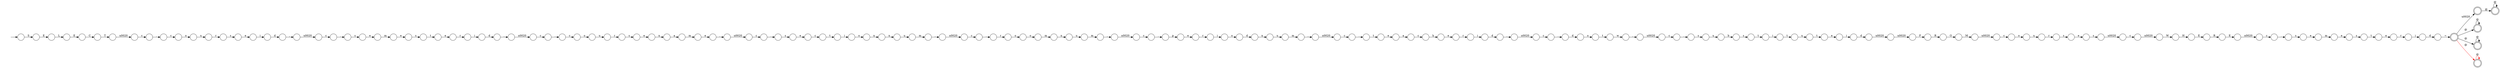 digraph Automaton {
  rankdir = LR;
  0 [shape=circle,label=""];
  0 -> 32 [label="i"]
  1 [shape=circle,label=""];
  1 -> 88 [label="a"]
  2 [shape=circle,label=""];
  2 -> 42 [label="."]
  3 [shape=circle,label=""];
  3 -> 71 [label="i"]
  4 [shape=circle,label=""];
  4 -> 41 [label="o"]
  5 [shape=circle,label=""];
  5 -> 66 [label="i"]
  6 [shape=circle,label=""];
  6 -> 137 [label="t"]
  7 [shape=circle,label=""];
  7 -> 115 [label="o"]
  8 [shape=circle,label=""];
  8 -> 94 [label="r"]
  9 [shape=circle,label=""];
  9 -> 147 [label="."]
  10 [shape=circle,label=""];
  10 -> 95 [label="e"]
  11 [shape=circle,label=""];
  11 -> 140 [label="\u0020"]
  12 [shape=circle,label=""];
  12 -> 96 [label="a"]
  13 [shape=circle,label=""];
  13 -> 84 [label="T"]
  14 [shape=circle,label=""];
  14 -> 16 [label="r"]
  15 [shape=circle,label=""];
  15 -> 93 [label="o"]
  16 [shape=circle,label=""];
  16 -> 15 [label="i"]
  17 [shape=circle,label=""];
  17 -> 43 [label="u"]
  18 [shape=circle,label=""];
  18 -> 149 [label=","]
  19 [shape=circle,label=""];
  19 -> 90 [label="."]
  20 [shape=circle,label=""];
  20 -> 19 [label="c"]
  21 [shape=circle,label=""];
  21 -> 0 [label="e"]
  22 [shape=circle,label=""];
  22 -> 123 [label="u"]
  23 [shape=circle,label=""];
  23 -> 136 [label="u"]
  24 [shape=circle,label=""];
  24 -> 159 [label="s"]
  25 [shape=circle,label=""];
  25 -> 85 [label=","]
  26 [shape=circle,label=""];
  26 -> 139 [label=","]
  27 [shape=circle,label=""];
  27 -> 11 [label="\u0020"]
  28 [shape=circle,label=""];
  28 -> 18 [label="m"]
  29 [shape=circle,label=""];
  29 -> 35 [label="R"]
  30 [shape=circle,label=""];
  30 -> 124 [label="b"]
  31 [shape=circle,label=""];
  31 -> 103 [label="h"]
  32 [shape=circle,label=""];
  32 -> 126 [label="d"]
  33 [shape=doublecircle,label=""];
  33 -> 33 [label="@"]
  34 [shape=circle,label=""];
  34 -> 128 [label="t"]
  35 [shape=circle,label=""];
  35 -> 113 [label="E"]
  36 [shape=circle,label=""];
  36 -> 45 [label="M"]
  37 [shape=circle,label=""];
  37 -> 160 [label="\u0020"]
  38 [shape=circle,label=""];
  38 -> 152 [label="c"]
  39 [shape=circle,label=""];
  39 -> 102 [label="n"]
  40 [shape=circle,label=""];
  40 -> 83 [label="r"]
  41 [shape=circle,label=""];
  41 -> 161 [label="u"]
  42 [shape=circle,label=""];
  42 -> 117 [label="s"]
  43 [shape=circle,label=""];
  43 -> 26 [label="m"]
  44 [shape=circle,label=""];
  44 -> 34 [label="."]
  45 [shape=circle,label=""];
  45 -> 121 [label="\u0020"]
  46 [shape=circle,label=""];
  46 -> 52 [label="r"]
  47 [shape=circle,label=""];
  47 -> 125 [label="m"]
  48 [shape=circle,label=""];
  48 -> 14 [label="e"]
  49 [shape=circle,label=""];
  49 -> 22 [label="t"]
  50 [shape=circle,label=""];
  50 -> 73 [label="d"]
  51 [shape=circle,label=""];
  51 -> 63 [label="c"]
  52 [shape=circle,label=""];
  52 -> 69 [label="o"]
  53 [shape=circle,label=""];
  53 -> 7 [label="i"]
  54 [shape=doublecircle,label=""];
  54 -> 33 [label="@"]
  55 [shape=circle,label=""];
  55 -> 92 [label="c"]
  56 [shape=circle,label=""];
  56 -> 134 [label="s"]
  57 [shape=circle,label=""];
  57 -> 130 [label="m"]
  58 [shape=circle,label=""];
  58 -> 155 [label="n"]
  59 [shape=circle,label=""];
  59 -> 144 [label="r"]
  60 [shape=circle,label=""];
  60 -> 119 [label="c"]
  61 [shape=circle,label=""];
  initial [shape=plaintext,label=""];
  initial -> 61
  61 -> 145 [label="S"]
  62 [shape=circle,label=""];
  62 -> 86 [label="t"]
  63 [shape=circle,label=""];
  63 -> 46 [label="."]
  64 [shape=doublecircle,label=""];
  64 -> 64 [label="@"]
  65 [shape=circle,label=""];
  65 -> 62 [label="s"]
  66 [shape=circle,label=""];
  66 -> 81 [label="d"]
  67 [shape=circle,label=""];
  67 -> 13 [label="C"]
  68 [shape=circle,label=""];
  68 -> 2 [label="c"]
  69 [shape=circle,label=""];
  69 -> 106 [label="o"]
  70 [shape=circle,label=""];
  70 -> 79 [label="c"]
  71 [shape=circle,label=""];
  71 -> 27 [label="d"]
  72 [shape=doublecircle,label=""];
  72 -> 72 [label="@"]
  73 [shape=circle,label=""];
  73 -> 112 [label="="]
  74 [shape=circle,label=""];
  74 -> 143 [label="o"]
  75 [shape=circle,label=""];
  75 -> 120 [label="s"]
  76 [shape=circle,label=""];
  76 -> 30 [label="u"]
  77 [shape=circle,label=""];
  77 -> 127 [label=","]
  78 [shape=circle,label=""];
  78 -> 97 [label="s"]
  79 [shape=circle,label=""];
  79 -> 138 [label="."]
  80 [shape=circle,label=""];
  80 -> 65 [label="e"]
  81 [shape=circle,label=""];
  81 -> 158 [label=","]
  82 [shape=circle,label=""];
  82 -> 4 [label="c"]
  83 [shape=circle,label=""];
  83 -> 50 [label="i"]
  84 [shape=circle,label=""];
  84 -> 153 [label="\u0020"]
  85 [shape=circle,label=""];
  85 -> 100 [label="\u0020"]
  86 [shape=circle,label=""];
  86 -> 40 [label="e"]
  87 [shape=circle,label=""];
  87 -> 75 [label="e"]
  88 [shape=circle,label=""];
  88 -> 31 [label="c"]
  89 [shape=circle,label=""];
  89 -> 80 [label="m"]
  90 [shape=circle,label=""];
  90 -> 76 [label="s"]
  91 [shape=circle,label=""];
  91 -> 77 [label="w"]
  92 [shape=circle,label=""];
  92 -> 132 [label="."]
  93 [shape=circle,label=""];
  93 -> 58 [label="d"]
  94 [shape=circle,label=""];
  94 -> 87 [label="s"]
  95 [shape=circle,label=""];
  95 -> 135 [label=","]
  96 [shape=circle,label=""];
  96 -> 10 [label="m"]
  97 [shape=circle,label=""];
  97 -> 101 [label="e"]
  98 [shape=circle,label=""];
  98 -> 116 [label="L"]
  99 [shape=circle,label=""];
  99 -> 141 [label="\u0020"]
  100 [shape=circle,label=""];
  100 -> 9 [label="c"]
  101 [shape=circle,label=""];
  101 -> 12 [label="n"]
  102 [shape=circle,label=""];
  102 -> 28 [label="u"]
  103 [shape=circle,label=""];
  103 -> 59 [label="e"]
  104 [shape=circle,label=""];
  104 -> 3 [label="e"]
  105 [shape=circle,label=""];
  105 -> 21 [label="s"]
  106 [shape=circle,label=""];
  106 -> 157 [label="m"]
  107 [shape=circle,label=""];
  107 -> 29 [label="E"]
  108 [shape=circle,label=""];
  108 -> 36 [label="O"]
  109 [shape=circle,label=""];
  109 -> 151 [label="."]
  110 [shape=circle,label=""];
  110 -> 148 [label="e"]
  111 [shape=doublecircle,label=""];
  111 -> 111 [label="@",color=red]
  112 [shape=doublecircle,label=""];
  112 -> 111 [label="@",color=red]
  112 -> 72 [label="@"]
  112 -> 64 [label="@"]
  112 -> 54 [label="\u0020"]
  113 [shape=circle,label=""];
  113 -> 68 [label="\u0020"]
  114 [shape=circle,label=""];
  114 -> 8 [label="u"]
  115 [shape=circle,label=""];
  115 -> 39 [label="n"]
  116 [shape=circle,label=""];
  116 -> 67 [label="E"]
  117 [shape=circle,label=""];
  117 -> 89 [label="e"]
  118 [shape=circle,label=""];
  118 -> 82 [label="."]
  119 [shape=circle,label=""];
  119 -> 53 [label="t"]
  120 [shape=circle,label=""];
  120 -> 38 [label="\u0020"]
  121 [shape=circle,label=""];
  121 -> 146 [label="c"]
  122 [shape=circle,label=""];
  122 -> 142 [label="W"]
  123 [shape=circle,label=""];
  123 -> 104 [label="t"]
  124 [shape=circle,label=""];
  124 -> 6 [label="s"]
  125 [shape=circle,label=""];
  125 -> 24 [label="e"]
  126 [shape=circle,label=""];
  126 -> 37 [label=","]
  127 [shape=circle,label=""];
  127 -> 20 [label="\u0020"]
  128 [shape=circle,label=""];
  128 -> 1 [label="e"]
  129 [shape=circle,label=""];
  129 -> 56 [label="."]
  130 [shape=circle,label=""];
  130 -> 99 [label=","]
  131 [shape=circle,label=""];
  131 -> 108 [label="R"]
  132 [shape=circle,label=""];
  132 -> 154 [label="s"]
  133 [shape=circle,label=""];
  133 -> 23 [label="o"]
  134 [shape=circle,label=""];
  134 -> 47 [label="e"]
  135 [shape=circle,label=""];
  135 -> 55 [label="\u0020"]
  136 [shape=circle,label=""];
  136 -> 78 [label="r"]
  137 [shape=circle,label=""];
  137 -> 49 [label="i"]
  138 [shape=circle,label=""];
  138 -> 133 [label="c"]
  139 [shape=circle,label=""];
  139 -> 150 [label="\u0020"]
  140 [shape=circle,label=""];
  140 -> 131 [label="F"]
  141 [shape=circle,label=""];
  141 -> 44 [label="c"]
  142 [shape=circle,label=""];
  142 -> 107 [label="H"]
  143 [shape=circle,label=""];
  143 -> 91 [label="t"]
  144 [shape=circle,label=""];
  144 -> 156 [label="i"]
  145 [shape=circle,label=""];
  145 -> 98 [label="E"]
  146 [shape=circle,label=""];
  146 -> 114 [label="o"]
  147 [shape=circle,label=""];
  147 -> 74 [label="d"]
  148 [shape=circle,label=""];
  148 -> 5 [label="r"]
  149 [shape=circle,label=""];
  149 -> 51 [label="\u0020"]
  150 [shape=circle,label=""];
  150 -> 109 [label="c"]
  151 [shape=circle,label=""];
  151 -> 48 [label="p"]
  152 [shape=circle,label=""];
  152 -> 122 [label="\u0020"]
  153 [shape=circle,label=""];
  153 -> 118 [label="c"]
  154 [shape=circle,label=""];
  154 -> 60 [label="e"]
  155 [shape=circle,label=""];
  155 -> 57 [label="u"]
  156 [shape=circle,label=""];
  156 -> 25 [label="d"]
  157 [shape=circle,label=""];
  157 -> 17 [label="n"]
  158 [shape=circle,label=""];
  158 -> 70 [label="\u0020"]
  159 [shape=circle,label=""];
  159 -> 110 [label="t"]
  160 [shape=circle,label=""];
  160 -> 129 [label="c"]
  161 [shape=circle,label=""];
  161 -> 105 [label="r"]
}
